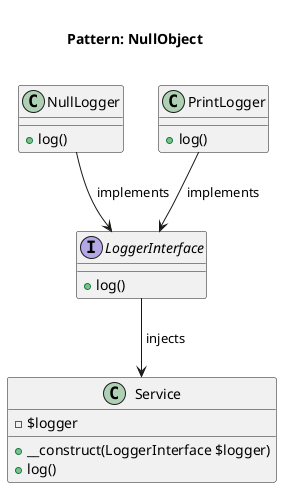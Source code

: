 @startuml
    Title <size:20>\nPattern: NullObject\n

    interface LoggerInterface {
		+ log()
	}

    class NullLogger {
		+ log()
	}

    class PrintLogger {
		+ log()
    }

	class Service {
		- $logger
		+ __construct(LoggerInterface $logger)
		+ log()
	}

    NullLogger --> LoggerInterface: " implements"
    PrintLogger --> LoggerInterface: " implements"
    LoggerInterface --> Service: " injects"
@enduml